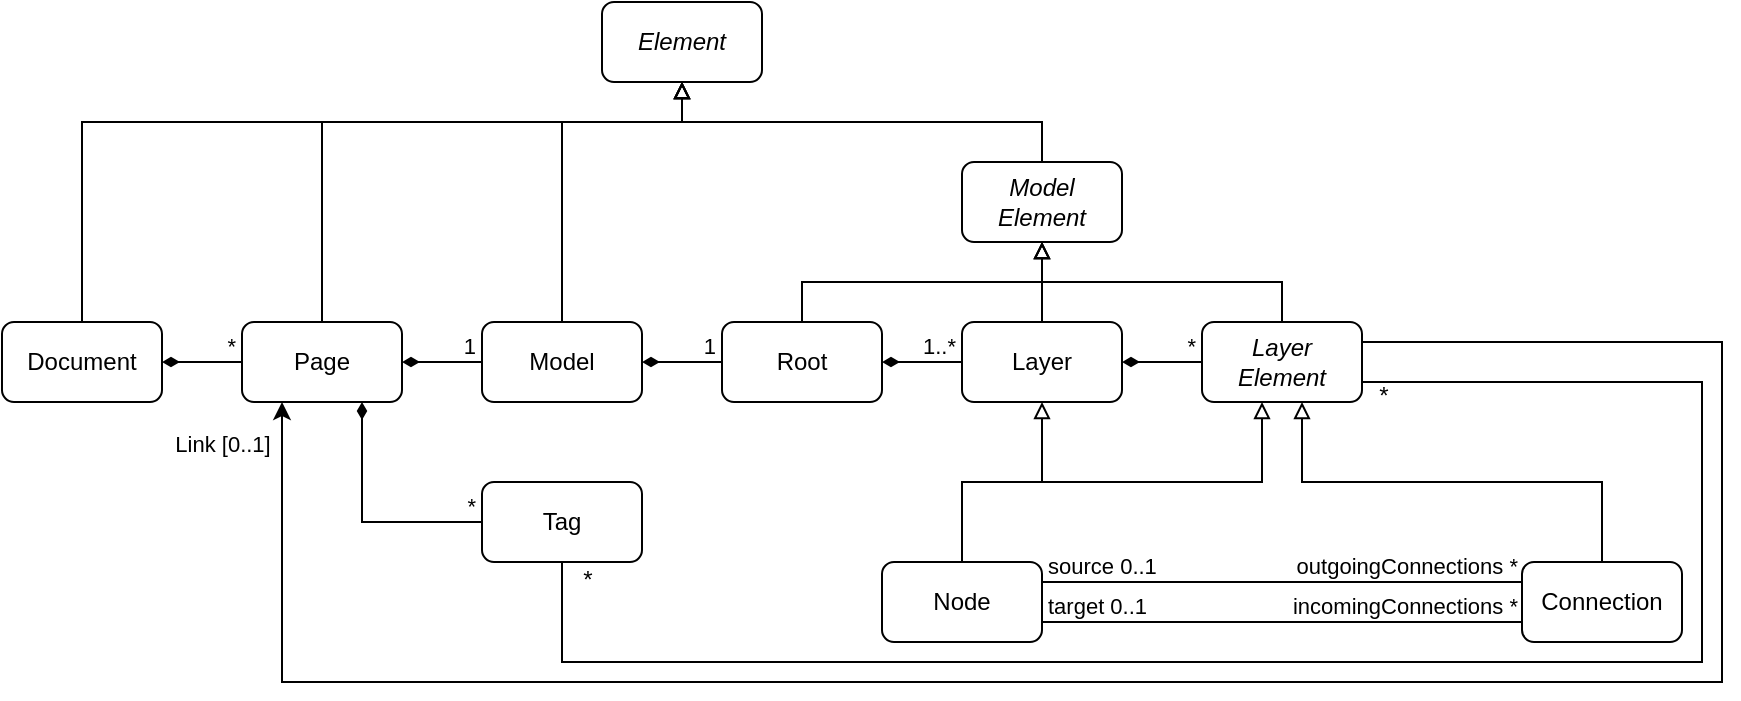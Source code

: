 <mxfile version="24.4.8" type="device">
  <diagram id="Ly-4iOIysEdwdJdt6LdU" name="Page-1">
    <mxGraphModel dx="1001" dy="1005" grid="1" gridSize="10" guides="1" tooltips="1" connect="1" arrows="1" fold="1" page="1" pageScale="1" pageWidth="850" pageHeight="1100" math="0" shadow="0">
      <root>
        <mxCell id="0" />
        <mxCell id="1" parent="0" />
        <UserObject label="Document" link="https://javadoc.io/doc/org.nasdanika.core/drawio/latest/org.nasdanika.drawio/org/nasdanika/drawio/Document.html" tooltip="The root object of the API representing a file/resource which contains one or more pages" id="HkdYnn8kueRe9c6gts7R-1">
          <mxCell style="rounded=1;whiteSpace=wrap;html=1;" parent="1" vertex="1">
            <mxGeometry x="120" y="280" width="80" height="40" as="geometry" />
          </mxCell>
        </UserObject>
        <UserObject label="Page" link="https://javadoc.io/doc/org.nasdanika.core/drawio/latest/org.nasdanika.drawio/org/nasdanika/drawio/Page.html" tooltip="A page containing a diagram (Model)" id="HkdYnn8kueRe9c6gts7R-2">
          <mxCell style="rounded=1;whiteSpace=wrap;html=1;" parent="1" vertex="1">
            <mxGeometry x="240" y="280" width="80" height="40" as="geometry" />
          </mxCell>
        </UserObject>
        <UserObject label="Model" link="https://javadoc.io/doc/org.nasdanika.core/drawio/latest/org.nasdanika.drawio/org/nasdanika/drawio/Model.html" tooltip="A diagram model containing the diagram root" id="HkdYnn8kueRe9c6gts7R-3">
          <mxCell style="rounded=1;whiteSpace=wrap;html=1;" parent="1" vertex="1">
            <mxGeometry x="360" y="280" width="80" height="40" as="geometry" />
          </mxCell>
        </UserObject>
        <UserObject label="Root" link="https://javadoc.io/doc/org.nasdanika.core/drawio/latest/org.nasdanika.drawio/org/nasdanika/drawio/Root.html" tooltip="The root of the model containing layers" id="HkdYnn8kueRe9c6gts7R-4">
          <mxCell style="rounded=1;whiteSpace=wrap;html=1;" parent="1" vertex="1">
            <mxGeometry x="480" y="280" width="80" height="40" as="geometry" />
          </mxCell>
        </UserObject>
        <UserObject label="Layer" link="https://javadoc.io/doc/org.nasdanika.core/drawio/latest/org.nasdanika.drawio/org/nasdanika/drawio/Layer.html" tooltip="A diagram may have one or more layers. Layers contain Nodes and Connections." id="HkdYnn8kueRe9c6gts7R-5">
          <mxCell style="rounded=1;whiteSpace=wrap;html=1;" parent="1" vertex="1">
            <mxGeometry x="600" y="280" width="80" height="40" as="geometry" />
          </mxCell>
        </UserObject>
        <mxCell id="amjMeJWWiZx3OYlnt_bU-1" value="Link [0..1]" style="edgeStyle=orthogonalEdgeStyle;rounded=0;orthogonalLoop=1;jettySize=auto;html=1;" parent="1" source="HkdYnn8kueRe9c6gts7R-6" target="HkdYnn8kueRe9c6gts7R-2" edge="1">
          <mxGeometry x="0.966" y="30" relative="1" as="geometry">
            <Array as="points">
              <mxPoint x="980" y="290" />
              <mxPoint x="980" y="460" />
              <mxPoint x="260" y="460" />
            </Array>
            <mxPoint as="offset" />
          </mxGeometry>
        </mxCell>
        <UserObject label="Layer&lt;br&gt;Element" link="https://javadoc.io/doc/org.nasdanika.core/drawio/latest/org.nasdanika.drawio/org/nasdanika/drawio/LayerElement.html" id="HkdYnn8kueRe9c6gts7R-6">
          <mxCell style="rounded=1;whiteSpace=wrap;html=1;fontStyle=2" parent="1" vertex="1">
            <mxGeometry x="720" y="280" width="80" height="40" as="geometry" />
          </mxCell>
        </UserObject>
        <UserObject label="Element" link="https://javadoc.io/doc/org.nasdanika.core/drawio/latest/org.nasdanika.drawio/org/nasdanika/drawio/Element.html" id="HkdYnn8kueRe9c6gts7R-7">
          <mxCell style="rounded=1;whiteSpace=wrap;html=1;fontStyle=2" parent="1" vertex="1">
            <mxGeometry x="420" y="120" width="80" height="40" as="geometry" />
          </mxCell>
        </UserObject>
        <UserObject label="Model&lt;br&gt;Element" link="https://javadoc.io/doc/org.nasdanika.core/drawio/latest/org.nasdanika.drawio/org/nasdanika/drawio/ModelElement.html" id="HkdYnn8kueRe9c6gts7R-8">
          <mxCell style="rounded=1;whiteSpace=wrap;html=1;fontStyle=2" parent="1" vertex="1">
            <mxGeometry x="600" y="200" width="80" height="40" as="geometry" />
          </mxCell>
        </UserObject>
        <mxCell id="HkdYnn8kueRe9c6gts7R-72" style="edgeStyle=orthogonalEdgeStyle;rounded=0;orthogonalLoop=1;jettySize=auto;html=1;startArrow=none;startFill=0;endArrow=block;endFill=0;" parent="1" source="HkdYnn8kueRe9c6gts7R-9" target="HkdYnn8kueRe9c6gts7R-6" edge="1">
          <mxGeometry relative="1" as="geometry">
            <Array as="points">
              <mxPoint x="600" y="360" />
              <mxPoint x="750" y="360" />
            </Array>
          </mxGeometry>
        </mxCell>
        <UserObject label="Node" link="https://javadoc.io/doc/org.nasdanika.core/drawio/latest/org.nasdanika.drawio/org/nasdanika/drawio/Node.html" tooltip="A node can be connected to other nodes with connections.&#xa;A node may contain other nodes and connections." id="HkdYnn8kueRe9c6gts7R-9">
          <mxCell style="rounded=1;whiteSpace=wrap;html=1;" parent="1" vertex="1">
            <mxGeometry x="560" y="400" width="80" height="40" as="geometry" />
          </mxCell>
        </UserObject>
        <UserObject label="Connection" link="https://javadoc.io/doc/org.nasdanika.core/drawio/latest/org.nasdanika.drawio/org/nasdanika/drawio/Connection.html" tooltip="A connection between two nodes" id="HkdYnn8kueRe9c6gts7R-10">
          <mxCell style="rounded=1;whiteSpace=wrap;html=1;" parent="1" vertex="1">
            <mxGeometry x="880" y="400" width="80" height="40" as="geometry" />
          </mxCell>
        </UserObject>
        <mxCell id="HkdYnn8kueRe9c6gts7R-15" value="" style="endArrow=none;html=1;edgeStyle=orthogonalEdgeStyle;rounded=0;startArrow=diamondThin;startFill=1;" parent="1" source="HkdYnn8kueRe9c6gts7R-1" target="HkdYnn8kueRe9c6gts7R-2" edge="1">
          <mxGeometry relative="1" as="geometry">
            <mxPoint x="180" y="380" as="sourcePoint" />
            <mxPoint x="340" y="380" as="targetPoint" />
          </mxGeometry>
        </mxCell>
        <mxCell id="HkdYnn8kueRe9c6gts7R-17" value="*" style="edgeLabel;resizable=0;html=1;align=right;verticalAlign=bottom;" parent="HkdYnn8kueRe9c6gts7R-15" connectable="0" vertex="1">
          <mxGeometry x="1" relative="1" as="geometry">
            <mxPoint x="-3" as="offset" />
          </mxGeometry>
        </mxCell>
        <mxCell id="HkdYnn8kueRe9c6gts7R-18" value="" style="endArrow=none;html=1;edgeStyle=orthogonalEdgeStyle;rounded=0;entryX=0;entryY=0.25;entryDx=0;entryDy=0;exitX=1;exitY=0.25;exitDx=0;exitDy=0;" parent="1" source="HkdYnn8kueRe9c6gts7R-9" target="HkdYnn8kueRe9c6gts7R-10" edge="1">
          <mxGeometry relative="1" as="geometry">
            <mxPoint x="700" y="440" as="sourcePoint" />
            <mxPoint x="520" y="800" as="targetPoint" />
          </mxGeometry>
        </mxCell>
        <mxCell id="HkdYnn8kueRe9c6gts7R-19" value="source 0..1" style="edgeLabel;resizable=0;html=1;align=left;verticalAlign=bottom;" parent="HkdYnn8kueRe9c6gts7R-18" connectable="0" vertex="1">
          <mxGeometry x="-1" relative="1" as="geometry">
            <mxPoint x="1" as="offset" />
          </mxGeometry>
        </mxCell>
        <mxCell id="HkdYnn8kueRe9c6gts7R-20" value="outgoingConnections *" style="edgeLabel;resizable=0;html=1;align=right;verticalAlign=bottom;" parent="HkdYnn8kueRe9c6gts7R-18" connectable="0" vertex="1">
          <mxGeometry x="1" relative="1" as="geometry">
            <mxPoint x="-2" as="offset" />
          </mxGeometry>
        </mxCell>
        <mxCell id="HkdYnn8kueRe9c6gts7R-64" value="" style="endArrow=none;html=1;edgeStyle=orthogonalEdgeStyle;rounded=0;startArrow=diamondThin;startFill=1;" parent="1" source="HkdYnn8kueRe9c6gts7R-2" target="HkdYnn8kueRe9c6gts7R-3" edge="1">
          <mxGeometry relative="1" as="geometry">
            <mxPoint x="190" y="310" as="sourcePoint" />
            <mxPoint x="250" y="310" as="targetPoint" />
          </mxGeometry>
        </mxCell>
        <mxCell id="HkdYnn8kueRe9c6gts7R-65" value="1" style="edgeLabel;resizable=0;html=1;align=right;verticalAlign=bottom;" parent="HkdYnn8kueRe9c6gts7R-64" connectable="0" vertex="1">
          <mxGeometry x="1" relative="1" as="geometry">
            <mxPoint x="-3" as="offset" />
          </mxGeometry>
        </mxCell>
        <mxCell id="HkdYnn8kueRe9c6gts7R-66" value="" style="endArrow=none;html=1;edgeStyle=orthogonalEdgeStyle;rounded=0;startArrow=diamondThin;startFill=1;" parent="1" source="HkdYnn8kueRe9c6gts7R-3" target="HkdYnn8kueRe9c6gts7R-4" edge="1">
          <mxGeometry relative="1" as="geometry">
            <mxPoint x="350" y="310" as="sourcePoint" />
            <mxPoint x="410" y="310" as="targetPoint" />
          </mxGeometry>
        </mxCell>
        <mxCell id="HkdYnn8kueRe9c6gts7R-67" value="1" style="edgeLabel;resizable=0;html=1;align=right;verticalAlign=bottom;" parent="HkdYnn8kueRe9c6gts7R-66" connectable="0" vertex="1">
          <mxGeometry x="1" relative="1" as="geometry">
            <mxPoint x="-3" as="offset" />
          </mxGeometry>
        </mxCell>
        <mxCell id="HkdYnn8kueRe9c6gts7R-68" value="" style="endArrow=none;html=1;edgeStyle=orthogonalEdgeStyle;rounded=0;startArrow=diamondThin;startFill=1;" parent="1" source="HkdYnn8kueRe9c6gts7R-4" target="HkdYnn8kueRe9c6gts7R-5" edge="1">
          <mxGeometry relative="1" as="geometry">
            <mxPoint x="210" y="310" as="sourcePoint" />
            <mxPoint x="250" y="310" as="targetPoint" />
          </mxGeometry>
        </mxCell>
        <mxCell id="HkdYnn8kueRe9c6gts7R-69" value="1..*" style="edgeLabel;resizable=0;html=1;align=right;verticalAlign=bottom;" parent="HkdYnn8kueRe9c6gts7R-68" connectable="0" vertex="1">
          <mxGeometry x="1" relative="1" as="geometry">
            <mxPoint x="-3" as="offset" />
          </mxGeometry>
        </mxCell>
        <mxCell id="HkdYnn8kueRe9c6gts7R-70" value="" style="endArrow=none;html=1;edgeStyle=orthogonalEdgeStyle;rounded=0;startArrow=diamondThin;startFill=1;" parent="1" source="HkdYnn8kueRe9c6gts7R-5" target="HkdYnn8kueRe9c6gts7R-6" edge="1">
          <mxGeometry relative="1" as="geometry">
            <mxPoint x="210" y="310" as="sourcePoint" />
            <mxPoint x="250" y="310" as="targetPoint" />
          </mxGeometry>
        </mxCell>
        <mxCell id="HkdYnn8kueRe9c6gts7R-71" value="*" style="edgeLabel;resizable=0;html=1;align=right;verticalAlign=bottom;" parent="HkdYnn8kueRe9c6gts7R-70" connectable="0" vertex="1">
          <mxGeometry x="1" relative="1" as="geometry">
            <mxPoint x="-3" as="offset" />
          </mxGeometry>
        </mxCell>
        <mxCell id="HkdYnn8kueRe9c6gts7R-73" style="edgeStyle=orthogonalEdgeStyle;rounded=0;orthogonalLoop=1;jettySize=auto;html=1;startArrow=none;startFill=0;endArrow=block;endFill=0;" parent="1" source="HkdYnn8kueRe9c6gts7R-10" target="HkdYnn8kueRe9c6gts7R-6" edge="1">
          <mxGeometry relative="1" as="geometry">
            <mxPoint x="650" y="410" as="sourcePoint" />
            <mxPoint x="770" y="330" as="targetPoint" />
            <Array as="points">
              <mxPoint x="920" y="360" />
              <mxPoint x="770" y="360" />
            </Array>
          </mxGeometry>
        </mxCell>
        <mxCell id="HkdYnn8kueRe9c6gts7R-74" style="edgeStyle=orthogonalEdgeStyle;rounded=0;orthogonalLoop=1;jettySize=auto;html=1;startArrow=none;startFill=0;endArrow=block;endFill=0;entryX=0.5;entryY=1;entryDx=0;entryDy=0;" parent="1" source="HkdYnn8kueRe9c6gts7R-9" target="HkdYnn8kueRe9c6gts7R-5" edge="1">
          <mxGeometry relative="1" as="geometry">
            <mxPoint x="600" y="360" as="sourcePoint" />
            <mxPoint x="470" y="340" as="targetPoint" />
            <Array as="points" />
          </mxGeometry>
        </mxCell>
        <mxCell id="HkdYnn8kueRe9c6gts7R-75" value="" style="endArrow=none;html=1;edgeStyle=orthogonalEdgeStyle;rounded=0;entryX=0;entryY=0.75;entryDx=0;entryDy=0;exitX=1;exitY=0.75;exitDx=0;exitDy=0;" parent="1" source="HkdYnn8kueRe9c6gts7R-9" target="HkdYnn8kueRe9c6gts7R-10" edge="1">
          <mxGeometry relative="1" as="geometry">
            <mxPoint x="650" y="420" as="sourcePoint" />
            <mxPoint x="890" y="420" as="targetPoint" />
            <Array as="points">
              <mxPoint x="760" y="430" />
              <mxPoint x="760" y="430" />
            </Array>
          </mxGeometry>
        </mxCell>
        <mxCell id="HkdYnn8kueRe9c6gts7R-76" value="target 0..1" style="edgeLabel;resizable=0;html=1;align=left;verticalAlign=bottom;" parent="HkdYnn8kueRe9c6gts7R-75" connectable="0" vertex="1">
          <mxGeometry x="-1" relative="1" as="geometry">
            <mxPoint x="1" as="offset" />
          </mxGeometry>
        </mxCell>
        <mxCell id="HkdYnn8kueRe9c6gts7R-77" value="incomingConnections *" style="edgeLabel;resizable=0;html=1;align=right;verticalAlign=bottom;" parent="HkdYnn8kueRe9c6gts7R-75" connectable="0" vertex="1">
          <mxGeometry x="1" relative="1" as="geometry">
            <mxPoint x="-2" as="offset" />
          </mxGeometry>
        </mxCell>
        <mxCell id="HkdYnn8kueRe9c6gts7R-78" style="edgeStyle=orthogonalEdgeStyle;rounded=0;orthogonalLoop=1;jettySize=auto;html=1;startArrow=none;startFill=0;endArrow=block;endFill=0;" parent="1" source="HkdYnn8kueRe9c6gts7R-4" target="HkdYnn8kueRe9c6gts7R-8" edge="1">
          <mxGeometry relative="1" as="geometry">
            <mxPoint x="610" y="370" as="sourcePoint" />
            <mxPoint x="650" y="330" as="targetPoint" />
            <Array as="points">
              <mxPoint x="520" y="260" />
              <mxPoint x="640" y="260" />
            </Array>
          </mxGeometry>
        </mxCell>
        <mxCell id="HkdYnn8kueRe9c6gts7R-79" style="edgeStyle=orthogonalEdgeStyle;rounded=0;orthogonalLoop=1;jettySize=auto;html=1;startArrow=none;startFill=0;endArrow=block;endFill=0;" parent="1" source="HkdYnn8kueRe9c6gts7R-6" target="HkdYnn8kueRe9c6gts7R-8" edge="1">
          <mxGeometry relative="1" as="geometry">
            <mxPoint x="620" y="380" as="sourcePoint" />
            <mxPoint x="660" y="340" as="targetPoint" />
            <Array as="points">
              <mxPoint x="760" y="260" />
              <mxPoint x="640" y="260" />
            </Array>
          </mxGeometry>
        </mxCell>
        <mxCell id="HkdYnn8kueRe9c6gts7R-80" style="edgeStyle=orthogonalEdgeStyle;rounded=0;orthogonalLoop=1;jettySize=auto;html=1;startArrow=none;startFill=0;endArrow=block;endFill=0;" parent="1" source="HkdYnn8kueRe9c6gts7R-5" target="HkdYnn8kueRe9c6gts7R-8" edge="1">
          <mxGeometry relative="1" as="geometry">
            <mxPoint x="630" y="390" as="sourcePoint" />
            <mxPoint x="670" y="350" as="targetPoint" />
            <Array as="points">
              <mxPoint x="640" y="280" />
              <mxPoint x="640" y="280" />
            </Array>
          </mxGeometry>
        </mxCell>
        <mxCell id="HkdYnn8kueRe9c6gts7R-81" style="edgeStyle=orthogonalEdgeStyle;rounded=0;orthogonalLoop=1;jettySize=auto;html=1;startArrow=none;startFill=0;endArrow=block;endFill=0;" parent="1" source="HkdYnn8kueRe9c6gts7R-1" target="HkdYnn8kueRe9c6gts7R-7" edge="1">
          <mxGeometry relative="1" as="geometry">
            <mxPoint x="170" y="220" as="sourcePoint" />
            <mxPoint x="290" y="180" as="targetPoint" />
            <Array as="points">
              <mxPoint x="160" y="180" />
              <mxPoint x="460" y="180" />
            </Array>
          </mxGeometry>
        </mxCell>
        <mxCell id="HkdYnn8kueRe9c6gts7R-82" style="edgeStyle=orthogonalEdgeStyle;rounded=0;orthogonalLoop=1;jettySize=auto;html=1;startArrow=none;startFill=0;endArrow=block;endFill=0;" parent="1" source="HkdYnn8kueRe9c6gts7R-2" target="HkdYnn8kueRe9c6gts7R-7" edge="1">
          <mxGeometry relative="1" as="geometry">
            <mxPoint x="320" y="230" as="sourcePoint" />
            <mxPoint x="440" y="190" as="targetPoint" />
            <Array as="points">
              <mxPoint x="280" y="180" />
              <mxPoint x="460" y="180" />
            </Array>
          </mxGeometry>
        </mxCell>
        <mxCell id="HkdYnn8kueRe9c6gts7R-83" style="edgeStyle=orthogonalEdgeStyle;rounded=0;orthogonalLoop=1;jettySize=auto;html=1;startArrow=none;startFill=0;endArrow=block;endFill=0;" parent="1" source="HkdYnn8kueRe9c6gts7R-3" target="HkdYnn8kueRe9c6gts7R-7" edge="1">
          <mxGeometry relative="1" as="geometry">
            <mxPoint x="350" y="260" as="sourcePoint" />
            <mxPoint x="470" y="220" as="targetPoint" />
            <Array as="points">
              <mxPoint x="400" y="180" />
              <mxPoint x="460" y="180" />
            </Array>
          </mxGeometry>
        </mxCell>
        <mxCell id="HkdYnn8kueRe9c6gts7R-84" style="edgeStyle=orthogonalEdgeStyle;rounded=0;orthogonalLoop=1;jettySize=auto;html=1;startArrow=none;startFill=0;endArrow=block;endFill=0;" parent="1" source="HkdYnn8kueRe9c6gts7R-8" target="HkdYnn8kueRe9c6gts7R-7" edge="1">
          <mxGeometry relative="1" as="geometry">
            <mxPoint x="660" y="190" as="sourcePoint" />
            <mxPoint x="780" y="150" as="targetPoint" />
            <Array as="points">
              <mxPoint x="640" y="180" />
              <mxPoint x="460" y="180" />
            </Array>
          </mxGeometry>
        </mxCell>
        <mxCell id="amjMeJWWiZx3OYlnt_bU-6" style="edgeStyle=orthogonalEdgeStyle;rounded=0;orthogonalLoop=1;jettySize=auto;html=1;endArrow=none;endFill=0;" parent="1" source="amjMeJWWiZx3OYlnt_bU-2" target="HkdYnn8kueRe9c6gts7R-6" edge="1">
          <mxGeometry relative="1" as="geometry">
            <Array as="points">
              <mxPoint x="400" y="450" />
              <mxPoint x="970" y="450" />
              <mxPoint x="970" y="310" />
            </Array>
          </mxGeometry>
        </mxCell>
        <UserObject label="Tag" id="amjMeJWWiZx3OYlnt_bU-2">
          <mxCell style="rounded=1;whiteSpace=wrap;html=1;" parent="1" vertex="1">
            <mxGeometry x="360" y="360" width="80" height="40" as="geometry" />
          </mxCell>
        </UserObject>
        <mxCell id="amjMeJWWiZx3OYlnt_bU-4" value="" style="endArrow=none;html=1;edgeStyle=orthogonalEdgeStyle;rounded=0;startArrow=diamondThin;startFill=1;entryX=0;entryY=0.5;entryDx=0;entryDy=0;" parent="1" source="HkdYnn8kueRe9c6gts7R-2" target="amjMeJWWiZx3OYlnt_bU-2" edge="1">
          <mxGeometry relative="1" as="geometry">
            <mxPoint x="210" y="310" as="sourcePoint" />
            <mxPoint x="250" y="310" as="targetPoint" />
            <Array as="points">
              <mxPoint x="300" y="380" />
            </Array>
          </mxGeometry>
        </mxCell>
        <mxCell id="amjMeJWWiZx3OYlnt_bU-5" value="*" style="edgeLabel;resizable=0;html=1;align=right;verticalAlign=bottom;" parent="amjMeJWWiZx3OYlnt_bU-4" connectable="0" vertex="1">
          <mxGeometry x="1" relative="1" as="geometry">
            <mxPoint x="-3" as="offset" />
          </mxGeometry>
        </mxCell>
        <mxCell id="amjMeJWWiZx3OYlnt_bU-7" value="*" style="text;html=1;strokeColor=none;fillColor=none;align=center;verticalAlign=middle;whiteSpace=wrap;rounded=0;" parent="1" vertex="1">
          <mxGeometry x="403" y="404" width="20" height="10" as="geometry" />
        </mxCell>
        <mxCell id="amjMeJWWiZx3OYlnt_bU-8" value="*" style="text;html=1;strokeColor=none;fillColor=none;align=center;verticalAlign=middle;whiteSpace=wrap;rounded=0;" parent="1" vertex="1">
          <mxGeometry x="801" y="312" width="20" height="10" as="geometry" />
        </mxCell>
      </root>
    </mxGraphModel>
  </diagram>
</mxfile>
